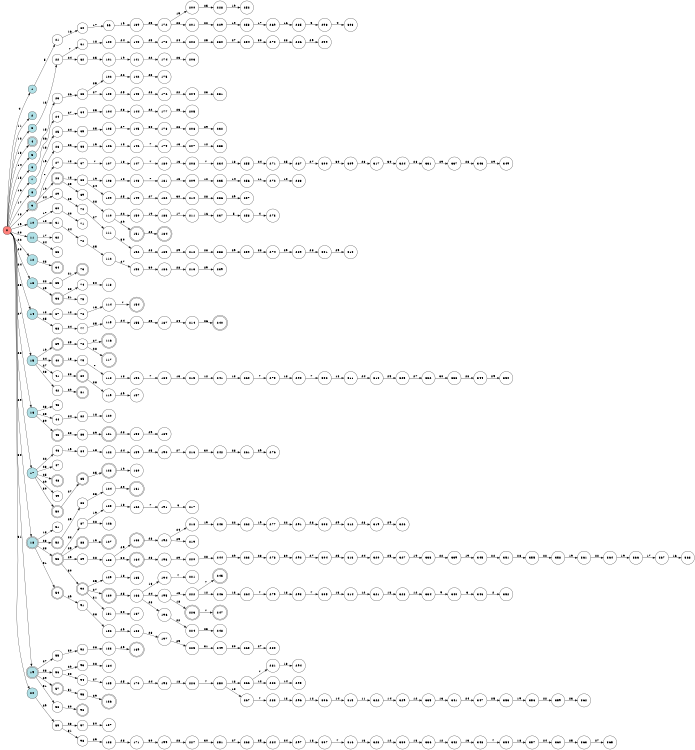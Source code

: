 digraph APTA {
__start0 [label="" shape="none"];

rankdir=LR;
size="8,5";

s0 [style="filled", color="black", fillcolor="#ff817b" shape="circle", label="0"];
s1 [style="filled", color="black", fillcolor="powderblue" shape="circle", label="1"];
s2 [style="filled", color="black", fillcolor="powderblue" shape="circle", label="2"];
s3 [style="filled", color="black", fillcolor="powderblue" shape="circle", label="3"];
s4 [style="rounded,filled", color="black", fillcolor="powderblue" shape="doublecircle", label="4"];
s5 [style="filled", color="black", fillcolor="powderblue" shape="circle", label="5"];
s6 [style="filled", color="black", fillcolor="powderblue" shape="circle", label="6"];
s7 [style="filled", color="black", fillcolor="powderblue" shape="circle", label="7"];
s8 [style="filled", color="black", fillcolor="powderblue" shape="circle", label="8"];
s9 [style="rounded,filled", color="black", fillcolor="powderblue" shape="doublecircle", label="9"];
s10 [style="filled", color="black", fillcolor="powderblue" shape="circle", label="10"];
s11 [style="filled", color="black", fillcolor="powderblue" shape="circle", label="11"];
s12 [style="filled", color="black", fillcolor="powderblue" shape="circle", label="12"];
s13 [style="filled", color="black", fillcolor="powderblue" shape="circle", label="13"];
s14 [style="filled", color="black", fillcolor="powderblue" shape="circle", label="14"];
s15 [style="filled", color="black", fillcolor="powderblue" shape="circle", label="15"];
s16 [style="filled", color="black", fillcolor="powderblue" shape="circle", label="16"];
s17 [style="filled", color="black", fillcolor="powderblue" shape="circle", label="17"];
s18 [style="rounded,filled", color="black", fillcolor="powderblue" shape="doublecircle", label="18"];
s19 [style="rounded,filled", color="black", fillcolor="powderblue" shape="doublecircle", label="19"];
s20 [style="filled", color="black", fillcolor="powderblue" shape="circle", label="20"];
s21 [style="filled", color="black", fillcolor="white" shape="circle", label="21"];
s22 [style="filled", color="black", fillcolor="white" shape="circle", label="22"];
s23 [style="filled", color="black", fillcolor="white" shape="circle", label="23"];
s24 [style="filled", color="black", fillcolor="white" shape="circle", label="24"];
s25 [style="filled", color="black", fillcolor="white" shape="circle", label="25"];
s26 [style="filled", color="black", fillcolor="white" shape="circle", label="26"];
s27 [style="filled", color="black", fillcolor="white" shape="circle", label="27"];
s28 [style="rounded,filled", color="black", fillcolor="white" shape="doublecircle", label="28"];
s29 [style="filled", color="black", fillcolor="white" shape="circle", label="29"];
s30 [style="filled", color="black", fillcolor="white" shape="circle", label="30"];
s31 [style="filled", color="black", fillcolor="white" shape="circle", label="31"];
s32 [style="filled", color="black", fillcolor="white" shape="circle", label="32"];
s33 [style="filled", color="black", fillcolor="white" shape="circle", label="33"];
s34 [style="rounded,filled", color="black", fillcolor="white" shape="doublecircle", label="34"];
s35 [style="filled", color="black", fillcolor="white" shape="circle", label="35"];
s36 [style="rounded,filled", color="black", fillcolor="white" shape="doublecircle", label="36"];
s37 [style="filled", color="black", fillcolor="white" shape="circle", label="37"];
s38 [style="filled", color="black", fillcolor="white" shape="circle", label="38"];
s39 [style="rounded,filled", color="black", fillcolor="white" shape="doublecircle", label="39"];
s40 [style="rounded,filled", color="black", fillcolor="white" shape="doublecircle", label="40"];
s41 [style="filled", color="black", fillcolor="white" shape="circle", label="41"];
s42 [style="filled", color="black", fillcolor="white" shape="circle", label="42"];
s43 [style="filled", color="black", fillcolor="white" shape="circle", label="43"];
s44 [style="filled", color="black", fillcolor="white" shape="circle", label="44"];
s45 [style="rounded,filled", color="black", fillcolor="white" shape="doublecircle", label="45"];
s46 [style="filled", color="black", fillcolor="white" shape="circle", label="46"];
s47 [style="filled", color="black", fillcolor="white" shape="circle", label="47"];
s48 [style="rounded,filled", color="black", fillcolor="white" shape="doublecircle", label="48"];
s49 [style="filled", color="black", fillcolor="white" shape="circle", label="49"];
s50 [style="rounded,filled", color="black", fillcolor="white" shape="doublecircle", label="50"];
s51 [style="filled", color="black", fillcolor="white" shape="circle", label="51"];
s52 [style="rounded,filled", color="black", fillcolor="white" shape="doublecircle", label="52"];
s53 [style="rounded,filled", color="black", fillcolor="white" shape="doublecircle", label="53"];
s54 [style="rounded,filled", color="black", fillcolor="white" shape="doublecircle", label="54"];
s55 [style="filled", color="black", fillcolor="white" shape="circle", label="55"];
s56 [style="filled", color="black", fillcolor="white" shape="circle", label="56"];
s57 [style="rounded,filled", color="black", fillcolor="white" shape="doublecircle", label="57"];
s58 [style="filled", color="black", fillcolor="white" shape="circle", label="58"];
s59 [style="filled", color="black", fillcolor="white" shape="circle", label="59"];
s60 [style="filled", color="black", fillcolor="white" shape="circle", label="60"];
s61 [style="filled", color="black", fillcolor="white" shape="circle", label="61"];
s62 [style="filled", color="black", fillcolor="white" shape="circle", label="62"];
s63 [style="filled", color="black", fillcolor="white" shape="circle", label="63"];
s64 [style="filled", color="black", fillcolor="white" shape="circle", label="64"];
s65 [style="filled", color="black", fillcolor="white" shape="circle", label="65"];
s66 [style="filled", color="black", fillcolor="white" shape="circle", label="66"];
s67 [style="filled", color="black", fillcolor="white" shape="circle", label="67"];
s68 [style="filled", color="black", fillcolor="white" shape="circle", label="68"];
s69 [style="filled", color="black", fillcolor="white" shape="circle", label="69"];
s70 [style="filled", color="black", fillcolor="white" shape="circle", label="70"];
s71 [style="filled", color="black", fillcolor="white" shape="circle", label="71"];
s72 [style="filled", color="black", fillcolor="white" shape="circle", label="72"];
s73 [style="rounded,filled", color="black", fillcolor="white" shape="doublecircle", label="73"];
s74 [style="filled", color="black", fillcolor="white" shape="circle", label="74"];
s75 [style="filled", color="black", fillcolor="white" shape="circle", label="75"];
s76 [style="filled", color="black", fillcolor="white" shape="circle", label="76"];
s77 [style="filled", color="black", fillcolor="white" shape="circle", label="77"];
s78 [style="filled", color="black", fillcolor="white" shape="circle", label="78"];
s79 [style="filled", color="black", fillcolor="white" shape="circle", label="79"];
s80 [style="rounded,filled", color="black", fillcolor="white" shape="doublecircle", label="80"];
s81 [style="rounded,filled", color="black", fillcolor="white" shape="doublecircle", label="81"];
s82 [style="filled", color="black", fillcolor="white" shape="circle", label="82"];
s83 [style="filled", color="black", fillcolor="white" shape="circle", label="83"];
s84 [style="filled", color="black", fillcolor="white" shape="circle", label="84"];
s85 [style="rounded,filled", color="black", fillcolor="white" shape="doublecircle", label="85"];
s86 [style="filled", color="black", fillcolor="white" shape="circle", label="86"];
s87 [style="filled", color="black", fillcolor="white" shape="circle", label="87"];
s88 [style="rounded,filled", color="black", fillcolor="white" shape="doublecircle", label="88"];
s89 [style="filled", color="black", fillcolor="white" shape="circle", label="89"];
s90 [style="rounded,filled", color="black", fillcolor="white" shape="doublecircle", label="90"];
s91 [style="filled", color="black", fillcolor="white" shape="circle", label="91"];
s92 [style="filled", color="black", fillcolor="white" shape="circle", label="92"];
s93 [style="filled", color="black", fillcolor="white" shape="circle", label="93"];
s94 [style="filled", color="black", fillcolor="white" shape="circle", label="94"];
s95 [style="filled", color="black", fillcolor="white" shape="circle", label="95"];
s96 [style="rounded,filled", color="black", fillcolor="white" shape="doublecircle", label="96"];
s97 [style="filled", color="black", fillcolor="white" shape="circle", label="97"];
s98 [style="filled", color="black", fillcolor="white" shape="circle", label="98"];
s99 [style="filled", color="black", fillcolor="white" shape="circle", label="99"];
s100 [style="filled", color="black", fillcolor="white" shape="circle", label="100"];
s101 [style="filled", color="black", fillcolor="white" shape="circle", label="101"];
s102 [style="filled", color="black", fillcolor="white" shape="circle", label="102"];
s103 [style="filled", color="black", fillcolor="white" shape="circle", label="103"];
s104 [style="filled", color="black", fillcolor="white" shape="circle", label="104"];
s105 [style="filled", color="black", fillcolor="white" shape="circle", label="105"];
s106 [style="filled", color="black", fillcolor="white" shape="circle", label="106"];
s107 [style="filled", color="black", fillcolor="white" shape="circle", label="107"];
s108 [style="filled", color="black", fillcolor="white" shape="circle", label="108"];
s109 [style="filled", color="black", fillcolor="white" shape="circle", label="109"];
s110 [style="filled", color="black", fillcolor="white" shape="circle", label="110"];
s111 [style="filled", color="black", fillcolor="white" shape="circle", label="111"];
s112 [style="filled", color="black", fillcolor="white" shape="circle", label="112"];
s113 [style="filled", color="black", fillcolor="white" shape="circle", label="113"];
s114 [style="filled", color="black", fillcolor="white" shape="circle", label="114"];
s115 [style="filled", color="black", fillcolor="white" shape="circle", label="115"];
s116 [style="rounded,filled", color="black", fillcolor="white" shape="doublecircle", label="116"];
s117 [style="rounded,filled", color="black", fillcolor="white" shape="doublecircle", label="117"];
s118 [style="filled", color="black", fillcolor="white" shape="circle", label="118"];
s119 [style="filled", color="black", fillcolor="white" shape="circle", label="119"];
s120 [style="filled", color="black", fillcolor="white" shape="circle", label="120"];
s121 [style="rounded,filled", color="black", fillcolor="white" shape="doublecircle", label="121"];
s122 [style="filled", color="black", fillcolor="white" shape="circle", label="122"];
s123 [style="rounded,filled", color="black", fillcolor="white" shape="doublecircle", label="123"];
s124 [style="filled", color="black", fillcolor="white" shape="circle", label="124"];
s125 [style="filled", color="black", fillcolor="white" shape="circle", label="125"];
s126 [style="filled", color="black", fillcolor="white" shape="circle", label="126"];
s127 [style="rounded,filled", color="black", fillcolor="white" shape="doublecircle", label="127"];
s128 [style="filled", color="black", fillcolor="white" shape="circle", label="128"];
s129 [style="filled", color="black", fillcolor="white" shape="circle", label="129"];
s130 [style="rounded,filled", color="black", fillcolor="white" shape="doublecircle", label="130"];
s131 [style="filled", color="black", fillcolor="white" shape="circle", label="131"];
s132 [style="filled", color="black", fillcolor="white" shape="circle", label="132"];
s133 [style="filled", color="black", fillcolor="white" shape="circle", label="133"];
s134 [style="filled", color="black", fillcolor="white" shape="circle", label="134"];
s135 [style="filled", color="black", fillcolor="white" shape="circle", label="135"];
s136 [style="rounded,filled", color="black", fillcolor="white" shape="doublecircle", label="136"];
s137 [style="filled", color="black", fillcolor="white" shape="circle", label="137"];
s138 [style="filled", color="black", fillcolor="white" shape="circle", label="138"];
s139 [style="filled", color="black", fillcolor="white" shape="circle", label="139"];
s140 [style="filled", color="black", fillcolor="white" shape="circle", label="140"];
s141 [style="filled", color="black", fillcolor="white" shape="circle", label="141"];
s142 [style="filled", color="black", fillcolor="white" shape="circle", label="142"];
s143 [style="filled", color="black", fillcolor="white" shape="circle", label="143"];
s144 [style="filled", color="black", fillcolor="white" shape="circle", label="144"];
s145 [style="filled", color="black", fillcolor="white" shape="circle", label="145"];
s146 [style="filled", color="black", fillcolor="white" shape="circle", label="146"];
s147 [style="filled", color="black", fillcolor="white" shape="circle", label="147"];
s148 [style="filled", color="black", fillcolor="white" shape="circle", label="148"];
s149 [style="filled", color="black", fillcolor="white" shape="circle", label="149"];
s150 [style="filled", color="black", fillcolor="white" shape="circle", label="150"];
s151 [style="rounded,filled", color="black", fillcolor="white" shape="doublecircle", label="151"];
s152 [style="filled", color="black", fillcolor="white" shape="circle", label="152"];
s153 [style="filled", color="black", fillcolor="white" shape="circle", label="153"];
s154 [style="rounded,filled", color="black", fillcolor="white" shape="doublecircle", label="154"];
s155 [style="filled", color="black", fillcolor="white" shape="circle", label="155"];
s156 [style="filled", color="black", fillcolor="white" shape="circle", label="156"];
s157 [style="filled", color="black", fillcolor="white" shape="circle", label="157"];
s158 [style="filled", color="black", fillcolor="white" shape="circle", label="158"];
s159 [style="filled", color="black", fillcolor="white" shape="circle", label="159"];
s160 [style="filled", color="black", fillcolor="white" shape="circle", label="160"];
s161 [style="rounded,filled", color="black", fillcolor="white" shape="doublecircle", label="161"];
s162 [style="filled", color="black", fillcolor="white" shape="circle", label="162"];
s163 [style="rounded,filled", color="black", fillcolor="white" shape="doublecircle", label="163"];
s164 [style="rounded,filled", color="black", fillcolor="white" shape="doublecircle", label="164"];
s165 [style="filled", color="black", fillcolor="white" shape="circle", label="165"];
s166 [style="filled", color="black", fillcolor="white" shape="circle", label="166"];
s167 [style="filled", color="black", fillcolor="white" shape="circle", label="167"];
s168 [style="filled", color="black", fillcolor="white" shape="circle", label="168"];
s169 [style="rounded,filled", color="black", fillcolor="white" shape="doublecircle", label="169"];
s170 [style="filled", color="black", fillcolor="white" shape="circle", label="170"];
s171 [style="filled", color="black", fillcolor="white" shape="circle", label="171"];
s172 [style="filled", color="black", fillcolor="white" shape="circle", label="172"];
s173 [style="filled", color="black", fillcolor="white" shape="circle", label="173"];
s174 [style="filled", color="black", fillcolor="white" shape="circle", label="174"];
s175 [style="filled", color="black", fillcolor="white" shape="circle", label="175"];
s176 [style="filled", color="black", fillcolor="white" shape="circle", label="176"];
s177 [style="filled", color="black", fillcolor="white" shape="circle", label="177"];
s178 [style="filled", color="black", fillcolor="white" shape="circle", label="178"];
s179 [style="filled", color="black", fillcolor="white" shape="circle", label="179"];
s180 [style="filled", color="black", fillcolor="white" shape="circle", label="180"];
s181 [style="filled", color="black", fillcolor="white" shape="circle", label="181"];
s182 [style="filled", color="black", fillcolor="white" shape="circle", label="182"];
s183 [style="filled", color="black", fillcolor="white" shape="circle", label="183"];
s184 [style="rounded,filled", color="black", fillcolor="white" shape="doublecircle", label="184"];
s185 [style="filled", color="black", fillcolor="white" shape="circle", label="185"];
s186 [style="filled", color="black", fillcolor="white" shape="circle", label="186"];
s187 [style="filled", color="black", fillcolor="white" shape="circle", label="187"];
s188 [style="filled", color="black", fillcolor="white" shape="circle", label="188"];
s189 [style="filled", color="black", fillcolor="white" shape="circle", label="189"];
s190 [style="filled", color="black", fillcolor="white" shape="circle", label="190"];
s191 [style="filled", color="black", fillcolor="white" shape="circle", label="191"];
s192 [style="filled", color="black", fillcolor="white" shape="circle", label="192"];
s193 [style="filled", color="black", fillcolor="white" shape="circle", label="193"];
s194 [style="filled", color="black", fillcolor="white" shape="circle", label="194"];
s195 [style="filled", color="black", fillcolor="white" shape="circle", label="195"];
s196 [style="filled", color="black", fillcolor="white" shape="circle", label="196"];
s197 [style="filled", color="black", fillcolor="white" shape="circle", label="197"];
s198 [style="filled", color="black", fillcolor="white" shape="circle", label="198"];
s199 [style="filled", color="black", fillcolor="white" shape="circle", label="199"];
s200 [style="filled", color="black", fillcolor="white" shape="circle", label="200"];
s201 [style="filled", color="black", fillcolor="white" shape="circle", label="201"];
s202 [style="filled", color="black", fillcolor="white" shape="circle", label="202"];
s203 [style="filled", color="black", fillcolor="white" shape="circle", label="203"];
s204 [style="filled", color="black", fillcolor="white" shape="circle", label="204"];
s205 [style="filled", color="black", fillcolor="white" shape="circle", label="205"];
s206 [style="filled", color="black", fillcolor="white" shape="circle", label="206"];
s207 [style="filled", color="black", fillcolor="white" shape="circle", label="207"];
s208 [style="filled", color="black", fillcolor="white" shape="circle", label="208"];
s209 [style="filled", color="black", fillcolor="white" shape="circle", label="209"];
s210 [style="filled", color="black", fillcolor="white" shape="circle", label="210"];
s211 [style="filled", color="black", fillcolor="white" shape="circle", label="211"];
s212 [style="filled", color="black", fillcolor="white" shape="circle", label="212"];
s213 [style="filled", color="black", fillcolor="white" shape="circle", label="213"];
s214 [style="filled", color="black", fillcolor="white" shape="circle", label="214"];
s215 [style="filled", color="black", fillcolor="white" shape="circle", label="215"];
s216 [style="filled", color="black", fillcolor="white" shape="circle", label="216"];
s217 [style="filled", color="black", fillcolor="white" shape="circle", label="217"];
s218 [style="filled", color="black", fillcolor="white" shape="circle", label="218"];
s219 [style="filled", color="black", fillcolor="white" shape="circle", label="219"];
s220 [style="filled", color="black", fillcolor="white" shape="circle", label="220"];
s221 [style="filled", color="black", fillcolor="white" shape="circle", label="221"];
s222 [style="filled", color="black", fillcolor="white" shape="circle", label="222"];
s223 [style="rounded,filled", color="black", fillcolor="white" shape="doublecircle", label="223"];
s224 [style="filled", color="black", fillcolor="white" shape="circle", label="224"];
s225 [style="filled", color="black", fillcolor="white" shape="circle", label="225"];
s226 [style="filled", color="black", fillcolor="white" shape="circle", label="226"];
s227 [style="filled", color="black", fillcolor="white" shape="circle", label="227"];
s228 [style="filled", color="black", fillcolor="white" shape="circle", label="228"];
s229 [style="filled", color="black", fillcolor="white" shape="circle", label="229"];
s230 [style="filled", color="black", fillcolor="white" shape="circle", label="230"];
s231 [style="filled", color="black", fillcolor="white" shape="circle", label="231"];
s232 [style="filled", color="black", fillcolor="white" shape="circle", label="232"];
s233 [style="filled", color="black", fillcolor="white" shape="circle", label="233"];
s234 [style="filled", color="black", fillcolor="white" shape="circle", label="234"];
s235 [style="filled", color="black", fillcolor="white" shape="circle", label="235"];
s236 [style="filled", color="black", fillcolor="white" shape="circle", label="236"];
s237 [style="filled", color="black", fillcolor="white" shape="circle", label="237"];
s238 [style="filled", color="black", fillcolor="white" shape="circle", label="238"];
s239 [style="filled", color="black", fillcolor="white" shape="circle", label="239"];
s240 [style="rounded,filled", color="black", fillcolor="white" shape="doublecircle", label="240"];
s241 [style="filled", color="black", fillcolor="white" shape="circle", label="241"];
s242 [style="filled", color="black", fillcolor="white" shape="circle", label="242"];
s243 [style="filled", color="black", fillcolor="white" shape="circle", label="243"];
s244 [style="filled", color="black", fillcolor="white" shape="circle", label="244"];
s245 [style="rounded,filled", color="black", fillcolor="white" shape="doublecircle", label="245"];
s246 [style="filled", color="black", fillcolor="white" shape="circle", label="246"];
s247 [style="rounded,filled", color="black", fillcolor="white" shape="doublecircle", label="247"];
s248 [style="filled", color="black", fillcolor="white" shape="circle", label="248"];
s249 [style="filled", color="black", fillcolor="white" shape="circle", label="249"];
s250 [style="filled", color="black", fillcolor="white" shape="circle", label="250"];
s251 [style="filled", color="black", fillcolor="white" shape="circle", label="251"];
s252 [style="filled", color="black", fillcolor="white" shape="circle", label="252"];
s253 [style="filled", color="black", fillcolor="white" shape="circle", label="253"];
s254 [style="filled", color="black", fillcolor="white" shape="circle", label="254"];
s255 [style="filled", color="black", fillcolor="white" shape="circle", label="255"];
s256 [style="filled", color="black", fillcolor="white" shape="circle", label="256"];
s257 [style="filled", color="black", fillcolor="white" shape="circle", label="257"];
s258 [style="filled", color="black", fillcolor="white" shape="circle", label="258"];
s259 [style="filled", color="black", fillcolor="white" shape="circle", label="259"];
s260 [style="filled", color="black", fillcolor="white" shape="circle", label="260"];
s261 [style="filled", color="black", fillcolor="white" shape="circle", label="261"];
s262 [style="filled", color="black", fillcolor="white" shape="circle", label="262"];
s263 [style="filled", color="black", fillcolor="white" shape="circle", label="263"];
s264 [style="filled", color="black", fillcolor="white" shape="circle", label="264"];
s265 [style="filled", color="black", fillcolor="white" shape="circle", label="265"];
s266 [style="filled", color="black", fillcolor="white" shape="circle", label="266"];
s267 [style="filled", color="black", fillcolor="white" shape="circle", label="267"];
s268 [style="filled", color="black", fillcolor="white" shape="circle", label="268"];
s269 [style="filled", color="black", fillcolor="white" shape="circle", label="269"];
s270 [style="filled", color="black", fillcolor="white" shape="circle", label="270"];
s271 [style="filled", color="black", fillcolor="white" shape="circle", label="271"];
s272 [style="filled", color="black", fillcolor="white" shape="circle", label="272"];
s273 [style="filled", color="black", fillcolor="white" shape="circle", label="273"];
s274 [style="filled", color="black", fillcolor="white" shape="circle", label="274"];
s275 [style="filled", color="black", fillcolor="white" shape="circle", label="275"];
s276 [style="filled", color="black", fillcolor="white" shape="circle", label="276"];
s277 [style="filled", color="black", fillcolor="white" shape="circle", label="277"];
s278 [style="filled", color="black", fillcolor="white" shape="circle", label="278"];
s279 [style="filled", color="black", fillcolor="white" shape="circle", label="279"];
s280 [style="filled", color="black", fillcolor="white" shape="circle", label="280"];
s281 [style="filled", color="black", fillcolor="white" shape="circle", label="281"];
s282 [style="filled", color="black", fillcolor="white" shape="circle", label="282"];
s283 [style="filled", color="black", fillcolor="white" shape="circle", label="283"];
s284 [style="filled", color="black", fillcolor="white" shape="circle", label="284"];
s285 [style="filled", color="black", fillcolor="white" shape="circle", label="285"];
s286 [style="filled", color="black", fillcolor="white" shape="circle", label="286"];
s287 [style="filled", color="black", fillcolor="white" shape="circle", label="287"];
s288 [style="filled", color="black", fillcolor="white" shape="circle", label="288"];
s289 [style="filled", color="black", fillcolor="white" shape="circle", label="289"];
s290 [style="filled", color="black", fillcolor="white" shape="circle", label="290"];
s291 [style="filled", color="black", fillcolor="white" shape="circle", label="291"];
s292 [style="filled", color="black", fillcolor="white" shape="circle", label="292"];
s293 [style="filled", color="black", fillcolor="white" shape="circle", label="293"];
s294 [style="filled", color="black", fillcolor="white" shape="circle", label="294"];
s295 [style="filled", color="black", fillcolor="white" shape="circle", label="295"];
s296 [style="filled", color="black", fillcolor="white" shape="circle", label="296"];
s297 [style="filled", color="black", fillcolor="white" shape="circle", label="297"];
s298 [style="filled", color="black", fillcolor="white" shape="circle", label="298"];
s299 [style="filled", color="black", fillcolor="white" shape="circle", label="299"];
s300 [style="filled", color="black", fillcolor="white" shape="circle", label="300"];
s301 [style="filled", color="black", fillcolor="white" shape="circle", label="301"];
s302 [style="filled", color="black", fillcolor="white" shape="circle", label="302"];
s303 [style="filled", color="black", fillcolor="white" shape="circle", label="303"];
s304 [style="filled", color="black", fillcolor="white" shape="circle", label="304"];
s305 [style="filled", color="black", fillcolor="white" shape="circle", label="305"];
s306 [style="filled", color="black", fillcolor="white" shape="circle", label="306"];
s307 [style="filled", color="black", fillcolor="white" shape="circle", label="307"];
s308 [style="filled", color="black", fillcolor="white" shape="circle", label="308"];
s309 [style="filled", color="black", fillcolor="white" shape="circle", label="309"];
s310 [style="filled", color="black", fillcolor="white" shape="circle", label="310"];
s311 [style="filled", color="black", fillcolor="white" shape="circle", label="311"];
s312 [style="filled", color="black", fillcolor="white" shape="circle", label="312"];
s313 [style="filled", color="black", fillcolor="white" shape="circle", label="313"];
s314 [style="filled", color="black", fillcolor="white" shape="circle", label="314"];
s315 [style="filled", color="black", fillcolor="white" shape="circle", label="315"];
s316 [style="filled", color="black", fillcolor="white" shape="circle", label="316"];
s317 [style="filled", color="black", fillcolor="white" shape="circle", label="317"];
s318 [style="filled", color="black", fillcolor="white" shape="circle", label="318"];
s319 [style="filled", color="black", fillcolor="white" shape="circle", label="319"];
s320 [style="filled", color="black", fillcolor="white" shape="circle", label="320"];
s321 [style="filled", color="black", fillcolor="white" shape="circle", label="321"];
s322 [style="filled", color="black", fillcolor="white" shape="circle", label="322"];
s323 [style="filled", color="black", fillcolor="white" shape="circle", label="323"];
s324 [style="filled", color="black", fillcolor="white" shape="circle", label="324"];
s325 [style="filled", color="black", fillcolor="white" shape="circle", label="325"];
s326 [style="filled", color="black", fillcolor="white" shape="circle", label="326"];
s327 [style="filled", color="black", fillcolor="white" shape="circle", label="327"];
s328 [style="filled", color="black", fillcolor="white" shape="circle", label="328"];
s329 [style="filled", color="black", fillcolor="white" shape="circle", label="329"];
s330 [style="filled", color="black", fillcolor="white" shape="circle", label="330"];
s331 [style="filled", color="black", fillcolor="white" shape="circle", label="331"];
s332 [style="filled", color="black", fillcolor="white" shape="circle", label="332"];
s333 [style="filled", color="black", fillcolor="white" shape="circle", label="333"];
s334 [style="filled", color="black", fillcolor="white" shape="circle", label="334"];
s335 [style="filled", color="black", fillcolor="white" shape="circle", label="335"];
s336 [style="filled", color="black", fillcolor="white" shape="circle", label="336"];
s337 [style="filled", color="black", fillcolor="white" shape="circle", label="337"];
s338 [style="filled", color="black", fillcolor="white" shape="circle", label="338"];
s339 [style="filled", color="black", fillcolor="white" shape="circle", label="339"];
s340 [style="filled", color="black", fillcolor="white" shape="circle", label="340"];
s341 [style="filled", color="black", fillcolor="white" shape="circle", label="341"];
s342 [style="filled", color="black", fillcolor="white" shape="circle", label="342"];
s343 [style="filled", color="black", fillcolor="white" shape="circle", label="343"];
s344 [style="filled", color="black", fillcolor="white" shape="circle", label="344"];
s345 [style="filled", color="black", fillcolor="white" shape="circle", label="345"];
s346 [style="filled", color="black", fillcolor="white" shape="circle", label="346"];
s347 [style="filled", color="black", fillcolor="white" shape="circle", label="347"];
s348 [style="filled", color="black", fillcolor="white" shape="circle", label="348"];
s349 [style="filled", color="black", fillcolor="white" shape="circle", label="349"];
s350 [style="filled", color="black", fillcolor="white" shape="circle", label="350"];
s351 [style="filled", color="black", fillcolor="white" shape="circle", label="351"];
s352 [style="filled", color="black", fillcolor="white" shape="circle", label="352"];
s353 [style="filled", color="black", fillcolor="white" shape="circle", label="353"];
s354 [style="filled", color="black", fillcolor="white" shape="circle", label="354"];
s355 [style="filled", color="black", fillcolor="white" shape="circle", label="355"];
s356 [style="filled", color="black", fillcolor="white" shape="circle", label="356"];
s357 [style="filled", color="black", fillcolor="white" shape="circle", label="357"];
s358 [style="filled", color="black", fillcolor="white" shape="circle", label="358"];
s359 [style="filled", color="black", fillcolor="white" shape="circle", label="359"];
s360 [style="filled", color="black", fillcolor="white" shape="circle", label="360"];
s361 [style="filled", color="black", fillcolor="white" shape="circle", label="361"];
s362 [style="filled", color="black", fillcolor="white" shape="circle", label="362"];
s363 [style="filled", color="black", fillcolor="white" shape="circle", label="363"];
s364 [style="filled", color="black", fillcolor="white" shape="circle", label="364"];
s365 [style="filled", color="black", fillcolor="white" shape="circle", label="365"];
s366 [style="filled", color="black", fillcolor="white" shape="circle", label="366"];
s367 [style="filled", color="black", fillcolor="white" shape="circle", label="367"];
s368 [style="filled", color="black", fillcolor="white" shape="circle", label="368"];
s0 -> s1 [label="4"];
s0 -> s2 [label="11"];
s0 -> s3 [label="12"];
s0 -> s4 [label="13"];
s0 -> s5 [label="14"];
s0 -> s6 [label="15"];
s0 -> s7 [label="16"];
s0 -> s8 [label="17"];
s0 -> s9 [label="18"];
s0 -> s10 [label="19"];
s0 -> s11 [label="20"];
s0 -> s12 [label="22"];
s0 -> s13 [label="23"];
s0 -> s14 [label="24"];
s0 -> s15 [label="25"];
s0 -> s16 [label="27"];
s0 -> s17 [label="28"];
s0 -> s18 [label="29"];
s0 -> s19 [label="30"];
s0 -> s20 [label="31"];
s1 -> s21 [label="5"];
s3 -> s22 [label="13"];
s5 -> s23 [label="15"];
s6 -> s24 [label="26"];
s7 -> s25 [label="18"];
s8 -> s26 [label="19"];
s9 -> s27 [label="7"];
s9 -> s28 [label="19"];
s9 -> s29 [label="24"];
s10 -> s30 [label="17"];
s10 -> s31 [label="18"];
s11 -> s32 [label="17"];
s11 -> s33 [label="24"];
s12 -> s34 [label="23"];
s13 -> s35 [label="22"];
s13 -> s36 [label="29"];
s14 -> s37 [label="13"];
s14 -> s38 [label="25"];
s15 -> s39 [label="19"];
s15 -> s40 [label="24"];
s15 -> s41 [label="27"];
s15 -> s42 [label="28"];
s16 -> s43 [label="23"];
s16 -> s44 [label="25"];
s16 -> s45 [label="30"];
s17 -> s46 [label="22"];
s17 -> s47 [label="23"];
s17 -> s48 [label="25"];
s17 -> s49 [label="29"];
s17 -> s50 [label="30"];
s18 -> s51 [label="18"];
s18 -> s52 [label="23"];
s18 -> s53 [label="28"];
s18 -> s54 [label="31"];
s19 -> s55 [label="27"];
s19 -> s56 [label="28"];
s19 -> s57 [label="29"];
s19 -> s58 [label="31"];
s20 -> s59 [label="29"];
s21 -> s60 [label="16"];
s22 -> s61 [label="7"];
s22 -> s62 [label="24"];
s23 -> s63 [label="26"];
s24 -> s64 [label="27"];
s25 -> s65 [label="24"];
s26 -> s66 [label="22"];
s27 -> s67 [label="13"];
s28 -> s68 [label="18"];
s28 -> s69 [label="25"];
s29 -> s70 [label="25"];
s30 -> s71 [label="20"];
s31 -> s72 [label="24"];
s35 -> s73 [label="21"];
s36 -> s74 [label="28"];
s36 -> s75 [label="31"];
s37 -> s76 [label="12"];
s38 -> s77 [label="24"];
s39 -> s78 [label="25"];
s40 -> s79 [label="18"];
s41 -> s80 [label="30"];
s42 -> s81 [label="29"];
s44 -> s82 [label="24"];
s45 -> s83 [label="28"];
s46 -> s84 [label="19"];
s50 -> s85 [label="27"];
s52 -> s86 [label="29"];
s53 -> s87 [label="22"];
s53 -> s88 [label="25"];
s53 -> s89 [label="29"];
s53 -> s90 [label="30"];
s54 -> s91 [label="29"];
s55 -> s92 [label="30"];
s56 -> s93 [label="29"];
s56 -> s94 [label="30"];
s57 -> s95 [label="31"];
s58 -> s96 [label="30"];
s59 -> s97 [label="28"];
s59 -> s98 [label="31"];
s60 -> s99 [label="17"];
s61 -> s100 [label="18"];
s62 -> s101 [label="25"];
s63 -> s102 [label="25"];
s63 -> s103 [label="27"];
s64 -> s104 [label="25"];
s65 -> s105 [label="25"];
s66 -> s106 [label="19"];
s67 -> s107 [label="7"];
s68 -> s108 [label="19"];
s68 -> s109 [label="24"];
s69 -> s110 [label="28"];
s70 -> s111 [label="27"];
s72 -> s112 [label="25"];
s74 -> s113 [label="30"];
s76 -> s114 [label="13"];
s77 -> s115 [label="25"];
s78 -> s116 [label="27"];
s78 -> s117 [label="28"];
s79 -> s118 [label="7"];
s80 -> s119 [label="28"];
s82 -> s120 [label="18"];
s83 -> s121 [label="29"];
s84 -> s122 [label="18"];
s85 -> s123 [label="25"];
s86 -> s124 [label="23"];
s87 -> s125 [label="19"];
s87 -> s126 [label="28"];
s88 -> s127 [label="19"];
s89 -> s128 [label="28"];
s90 -> s129 [label="25"];
s90 -> s130 [label="27"];
s90 -> s131 [label="31"];
s91 -> s132 [label="28"];
s92 -> s133 [label="28"];
s93 -> s134 [label="28"];
s94 -> s135 [label="27"];
s95 -> s136 [label="29"];
s97 -> s137 [label="30"];
s98 -> s138 [label="29"];
s99 -> s139 [label="19"];
s100 -> s140 [label="24"];
s101 -> s141 [label="19"];
s102 -> s142 [label="22"];
s103 -> s143 [label="25"];
s104 -> s144 [label="28"];
s105 -> s145 [label="27"];
s106 -> s146 [label="18"];
s107 -> s147 [label="18"];
s108 -> s148 [label="18"];
s109 -> s149 [label="25"];
s110 -> s150 [label="22"];
s110 -> s151 [label="29"];
s111 -> s152 [label="30"];
s112 -> s153 [label="27"];
s114 -> s154 [label="7"];
s115 -> s155 [label="24"];
s118 -> s156 [label="18"];
s119 -> s157 [label="29"];
s121 -> s158 [label="28"];
s122 -> s159 [label="24"];
s123 -> s160 [label="19"];
s124 -> s161 [label="29"];
s125 -> s162 [label="18"];
s128 -> s163 [label="29"];
s128 -> s164 [label="30"];
s129 -> s165 [label="18"];
s130 -> s166 [label="25"];
s131 -> s167 [label="30"];
s132 -> s168 [label="29"];
s133 -> s169 [label="29"];
s135 -> s170 [label="25"];
s138 -> s171 [label="28"];
s139 -> s172 [label="25"];
s140 -> s173 [label="25"];
s141 -> s174 [label="22"];
s142 -> s175 [label="23"];
s143 -> s176 [label="28"];
s144 -> s177 [label="22"];
s145 -> s178 [label="30"];
s146 -> s179 [label="7"];
s147 -> s180 [label="7"];
s148 -> s181 [label="7"];
s149 -> s182 [label="27"];
s150 -> s183 [label="19"];
s151 -> s184 [label="28"];
s152 -> s185 [label="28"];
s153 -> s186 [label="30"];
s155 -> s187 [label="25"];
s156 -> s188 [label="7"];
s158 -> s189 [label="29"];
s159 -> s190 [label="25"];
s162 -> s191 [label="7"];
s163 -> s192 [label="28"];
s164 -> s193 [label="28"];
s166 -> s194 [label="18"];
s166 -> s195 [label="24"];
s166 -> s196 [label="28"];
s168 -> s197 [label="28"];
s170 -> s198 [label="24"];
s171 -> s199 [label="30"];
s172 -> s200 [label="19"];
s172 -> s201 [label="28"];
s173 -> s202 [label="24"];
s174 -> s203 [label="23"];
s176 -> s204 [label="22"];
s177 -> s205 [label="23"];
s178 -> s206 [label="28"];
s179 -> s207 [label="13"];
s180 -> s208 [label="13"];
s181 -> s209 [label="13"];
s182 -> s210 [label="30"];
s183 -> s211 [label="17"];
s185 -> s212 [label="29"];
s186 -> s213 [label="28"];
s187 -> s214 [label="24"];
s188 -> s215 [label="13"];
s190 -> s216 [label="27"];
s191 -> s217 [label="6"];
s192 -> s218 [label="24"];
s192 -> s219 [label="29"];
s193 -> s220 [label="29"];
s194 -> s221 [label="7"];
s195 -> s222 [label="13"];
s195 -> s223 [label="18"];
s196 -> s224 [label="22"];
s197 -> s225 [label="29"];
s198 -> s226 [label="18"];
s199 -> s227 [label="28"];
s200 -> s228 [label="25"];
s201 -> s229 [label="22"];
s202 -> s230 [label="25"];
s204 -> s231 [label="23"];
s206 -> s232 [label="29"];
s207 -> s233 [label="12"];
s208 -> s234 [label="7"];
s209 -> s235 [label="12"];
s210 -> s236 [label="28"];
s211 -> s237 [label="16"];
s212 -> s238 [label="28"];
s213 -> s239 [label="29"];
s214 -> s240 [label="26"];
s215 -> s241 [label="12"];
s216 -> s242 [label="30"];
s218 -> s243 [label="19"];
s220 -> s244 [label="28"];
s222 -> s245 [label="7"];
s222 -> s246 [label="12"];
s223 -> s247 [label="7"];
s224 -> s248 [label="23"];
s225 -> s249 [label="31"];
s226 -> s250 [label="7"];
s227 -> s251 [label="30"];
s228 -> s252 [label="19"];
s229 -> s253 [label="19"];
s230 -> s254 [label="27"];
s234 -> s255 [label="13"];
s235 -> s256 [label="14"];
s236 -> s257 [label="29"];
s237 -> s258 [label="5"];
s238 -> s259 [label="29"];
s241 -> s260 [label="13"];
s242 -> s261 [label="28"];
s243 -> s262 [label="22"];
s244 -> s263 [label="29"];
s246 -> s264 [label="13"];
s249 -> s265 [label="30"];
s250 -> s266 [label="13"];
s250 -> s267 [label="18"];
s251 -> s268 [label="27"];
s253 -> s269 [label="17"];
s254 -> s270 [label="30"];
s255 -> s271 [label="24"];
s256 -> s272 [label="11"];
s258 -> s273 [label="4"];
s259 -> s274 [label="28"];
s260 -> s275 [label="7"];
s261 -> s276 [label="29"];
s262 -> s277 [label="19"];
s263 -> s278 [label="28"];
s264 -> s279 [label="7"];
s265 -> s280 [label="27"];
s266 -> s281 [label="7"];
s266 -> s282 [label="12"];
s267 -> s283 [label="7"];
s268 -> s284 [label="25"];
s269 -> s285 [label="16"];
s270 -> s286 [label="28"];
s271 -> s287 [label="25"];
s272 -> s288 [label="10"];
s274 -> s289 [label="29"];
s275 -> s290 [label="18"];
s277 -> s291 [label="22"];
s278 -> s292 [label="30"];
s279 -> s293 [label="18"];
s281 -> s294 [label="13"];
s282 -> s295 [label="14"];
s283 -> s296 [label="13"];
s284 -> s297 [label="24"];
s285 -> s298 [label="5"];
s286 -> s299 [label="29"];
s287 -> s300 [label="27"];
s289 -> s301 [label="28"];
s290 -> s302 [label="7"];
s291 -> s303 [label="28"];
s292 -> s304 [label="27"];
s293 -> s305 [label="7"];
s296 -> s306 [label="12"];
s297 -> s307 [label="18"];
s298 -> s308 [label="4"];
s300 -> s309 [label="30"];
s301 -> s310 [label="29"];
s302 -> s311 [label="18"];
s303 -> s312 [label="29"];
s304 -> s313 [label="25"];
s305 -> s314 [label="13"];
s306 -> s315 [label="14"];
s307 -> s316 [label="7"];
s309 -> s317 [label="28"];
s311 -> s318 [label="24"];
s312 -> s319 [label="28"];
s313 -> s320 [label="24"];
s314 -> s321 [label="12"];
s315 -> s322 [label="11"];
s316 -> s323 [label="13"];
s317 -> s324 [label="30"];
s318 -> s325 [label="25"];
s319 -> s326 [label="29"];
s320 -> s327 [label="25"];
s321 -> s328 [label="13"];
s322 -> s329 [label="14"];
s323 -> s330 [label="12"];
s324 -> s331 [label="28"];
s325 -> s332 [label="27"];
s327 -> s333 [label="19"];
s328 -> s334 [label="12"];
s329 -> s335 [label="12"];
s330 -> s336 [label="13"];
s331 -> s337 [label="29"];
s332 -> s338 [label="30"];
s333 -> s339 [label="22"];
s334 -> s340 [label="9"];
s335 -> s341 [label="13"];
s336 -> s342 [label="12"];
s337 -> s343 [label="28"];
s338 -> s344 [label="28"];
s339 -> s345 [label="19"];
s340 -> s346 [label="3"];
s341 -> s347 [label="24"];
s342 -> s348 [label="13"];
s343 -> s349 [label="29"];
s344 -> s350 [label="29"];
s345 -> s351 [label="22"];
s346 -> s352 [label="2"];
s347 -> s353 [label="25"];
s348 -> s354 [label="7"];
s351 -> s355 [label="28"];
s353 -> s356 [label="19"];
s354 -> s357 [label="18"];
s355 -> s358 [label="22"];
s356 -> s359 [label="22"];
s357 -> s360 [label="24"];
s358 -> s361 [label="19"];
s359 -> s362 [label="23"];
s360 -> s363 [label="25"];
s361 -> s364 [label="22"];
s363 -> s365 [label="27"];
s364 -> s366 [label="19"];
s366 -> s367 [label="17"];
s367 -> s368 [label="16"];

}